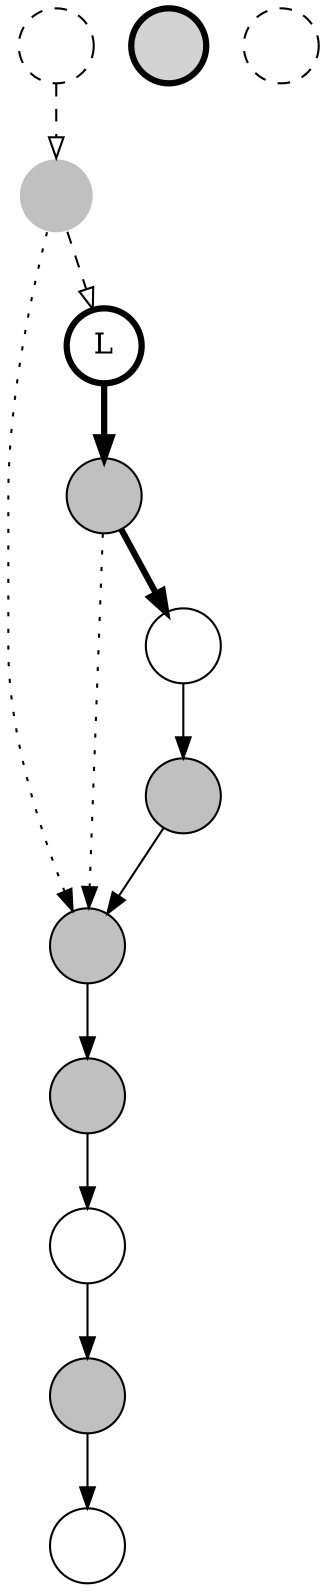 digraph G {
  splines=true;
  node [shape=circle, style=filled, label=""];
  n_0_0 	[pos="0,0!", fillcolor=white];
  n_1_1 	-> n_0_0;
  n_1_1 	[pos="-50,50!", fillcolor=grey];
  n_2_0 	-> n_1_1;
  n_2_0 	[pos="-100,0!", fillcolor=white];
  n_3_1 	-> n_2_0;
  n_3_1 	[pos="-150,50!", fillcolor=grey];
  n_4_2 	-> n_3_1;
  n_4_2 	[pos="-200,100!", fillcolor=grey];
  n_5_1 	-> n_4_2;
  n_5_1 	[pos="-250,50!", fillcolor=grey];
  n_6_0 	-> n_5_1;
  n_6_0 	[pos="-300,0!", fillcolor=white];
  n_7_1 	-> n_4_2 [style=dotted];
  n_7_1 	-> n_6_0 [penwidth=3];
  n_7_1 	[pos="-350,50!", fillcolor=grey];
  n_7_1b 	[pos="-350,50!", penwidth=3];
  n_8_0 	-> n_7_1 [penwidth=3];
  n_8_0 	[pos="-400,0!", fillcolor=white, penwidth=3, label=L];
  n_9_1 	-> n_4_2 [style=dotted];
  n_9_1 	-> n_8_0 [style=dashed, arrowhead=empty];
  n_9_1 	[pos="-450,50!", fillcolor=grey, color=white];
  n_9_1b 	[pos="-450,50!", style=dashed];
  n_10_0 	-> n_9_1 [style=dashed, arrowhead=empty];
  n_10_0 	[pos="-500,0!", fillcolor=white, style=dashed];
}